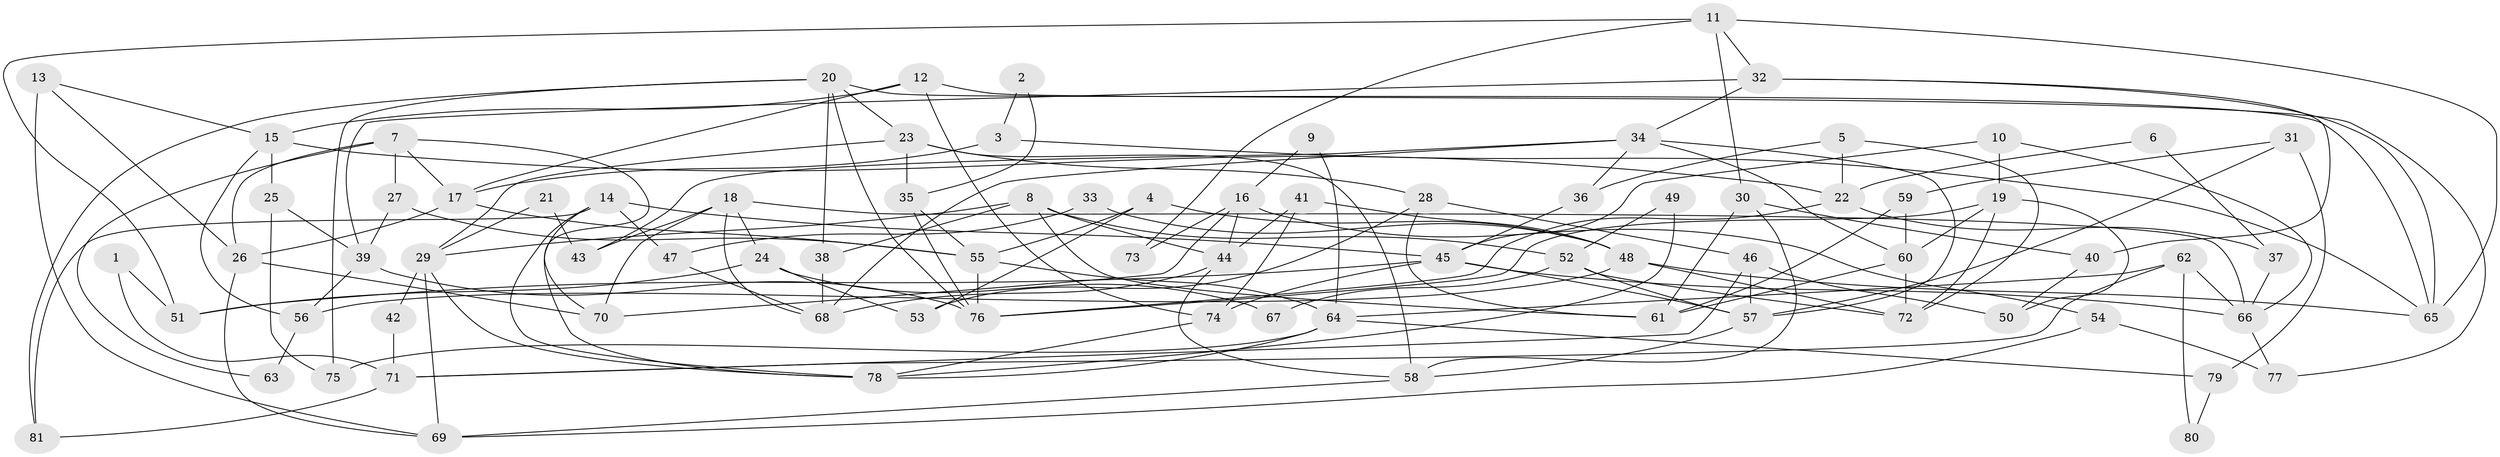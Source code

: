 // coarse degree distribution, {2: 0.14814814814814814, 3: 0.16666666666666666, 4: 0.16666666666666666, 6: 0.09259259259259259, 5: 0.18518518518518517, 8: 0.05555555555555555, 7: 0.12962962962962962, 9: 0.037037037037037035, 10: 0.018518518518518517}
// Generated by graph-tools (version 1.1) at 2025/41/03/06/25 10:41:53]
// undirected, 81 vertices, 162 edges
graph export_dot {
graph [start="1"]
  node [color=gray90,style=filled];
  1;
  2;
  3;
  4;
  5;
  6;
  7;
  8;
  9;
  10;
  11;
  12;
  13;
  14;
  15;
  16;
  17;
  18;
  19;
  20;
  21;
  22;
  23;
  24;
  25;
  26;
  27;
  28;
  29;
  30;
  31;
  32;
  33;
  34;
  35;
  36;
  37;
  38;
  39;
  40;
  41;
  42;
  43;
  44;
  45;
  46;
  47;
  48;
  49;
  50;
  51;
  52;
  53;
  54;
  55;
  56;
  57;
  58;
  59;
  60;
  61;
  62;
  63;
  64;
  65;
  66;
  67;
  68;
  69;
  70;
  71;
  72;
  73;
  74;
  75;
  76;
  77;
  78;
  79;
  80;
  81;
  1 -- 71;
  1 -- 51;
  2 -- 35;
  2 -- 3;
  3 -- 17;
  3 -- 65;
  4 -- 55;
  4 -- 48;
  4 -- 53;
  5 -- 22;
  5 -- 72;
  5 -- 36;
  6 -- 22;
  6 -- 37;
  7 -- 78;
  7 -- 17;
  7 -- 26;
  7 -- 27;
  7 -- 63;
  8 -- 52;
  8 -- 29;
  8 -- 38;
  8 -- 44;
  8 -- 61;
  9 -- 16;
  9 -- 64;
  10 -- 45;
  10 -- 19;
  10 -- 66;
  11 -- 65;
  11 -- 32;
  11 -- 30;
  11 -- 51;
  11 -- 73;
  12 -- 74;
  12 -- 15;
  12 -- 17;
  12 -- 77;
  13 -- 26;
  13 -- 15;
  13 -- 69;
  14 -- 81;
  14 -- 70;
  14 -- 45;
  14 -- 47;
  14 -- 78;
  15 -- 56;
  15 -- 25;
  15 -- 22;
  16 -- 44;
  16 -- 54;
  16 -- 70;
  16 -- 73;
  17 -- 26;
  17 -- 55;
  18 -- 68;
  18 -- 66;
  18 -- 24;
  18 -- 43;
  18 -- 70;
  19 -- 60;
  19 -- 76;
  19 -- 50;
  19 -- 72;
  20 -- 76;
  20 -- 23;
  20 -- 38;
  20 -- 65;
  20 -- 75;
  20 -- 81;
  21 -- 43;
  21 -- 29;
  22 -- 76;
  22 -- 37;
  23 -- 28;
  23 -- 58;
  23 -- 29;
  23 -- 35;
  24 -- 51;
  24 -- 53;
  24 -- 67;
  25 -- 75;
  25 -- 39;
  26 -- 70;
  26 -- 69;
  27 -- 55;
  27 -- 39;
  28 -- 53;
  28 -- 61;
  28 -- 46;
  29 -- 69;
  29 -- 42;
  29 -- 78;
  30 -- 58;
  30 -- 40;
  30 -- 61;
  31 -- 59;
  31 -- 57;
  31 -- 79;
  32 -- 34;
  32 -- 40;
  32 -- 39;
  32 -- 65;
  33 -- 47;
  33 -- 48;
  34 -- 68;
  34 -- 36;
  34 -- 43;
  34 -- 57;
  34 -- 60;
  35 -- 76;
  35 -- 55;
  36 -- 45;
  37 -- 66;
  38 -- 68;
  39 -- 56;
  39 -- 76;
  40 -- 50;
  41 -- 74;
  41 -- 48;
  41 -- 44;
  42 -- 71;
  44 -- 58;
  44 -- 68;
  45 -- 57;
  45 -- 51;
  45 -- 66;
  45 -- 74;
  46 -- 57;
  46 -- 50;
  46 -- 71;
  47 -- 68;
  48 -- 65;
  48 -- 72;
  48 -- 56;
  49 -- 78;
  49 -- 52;
  52 -- 72;
  52 -- 57;
  52 -- 67;
  54 -- 77;
  54 -- 69;
  55 -- 64;
  55 -- 76;
  56 -- 63;
  57 -- 58;
  58 -- 69;
  59 -- 60;
  59 -- 61;
  60 -- 61;
  60 -- 72;
  62 -- 64;
  62 -- 66;
  62 -- 71;
  62 -- 80;
  64 -- 78;
  64 -- 75;
  64 -- 79;
  66 -- 77;
  71 -- 81;
  74 -- 78;
  79 -- 80;
}
